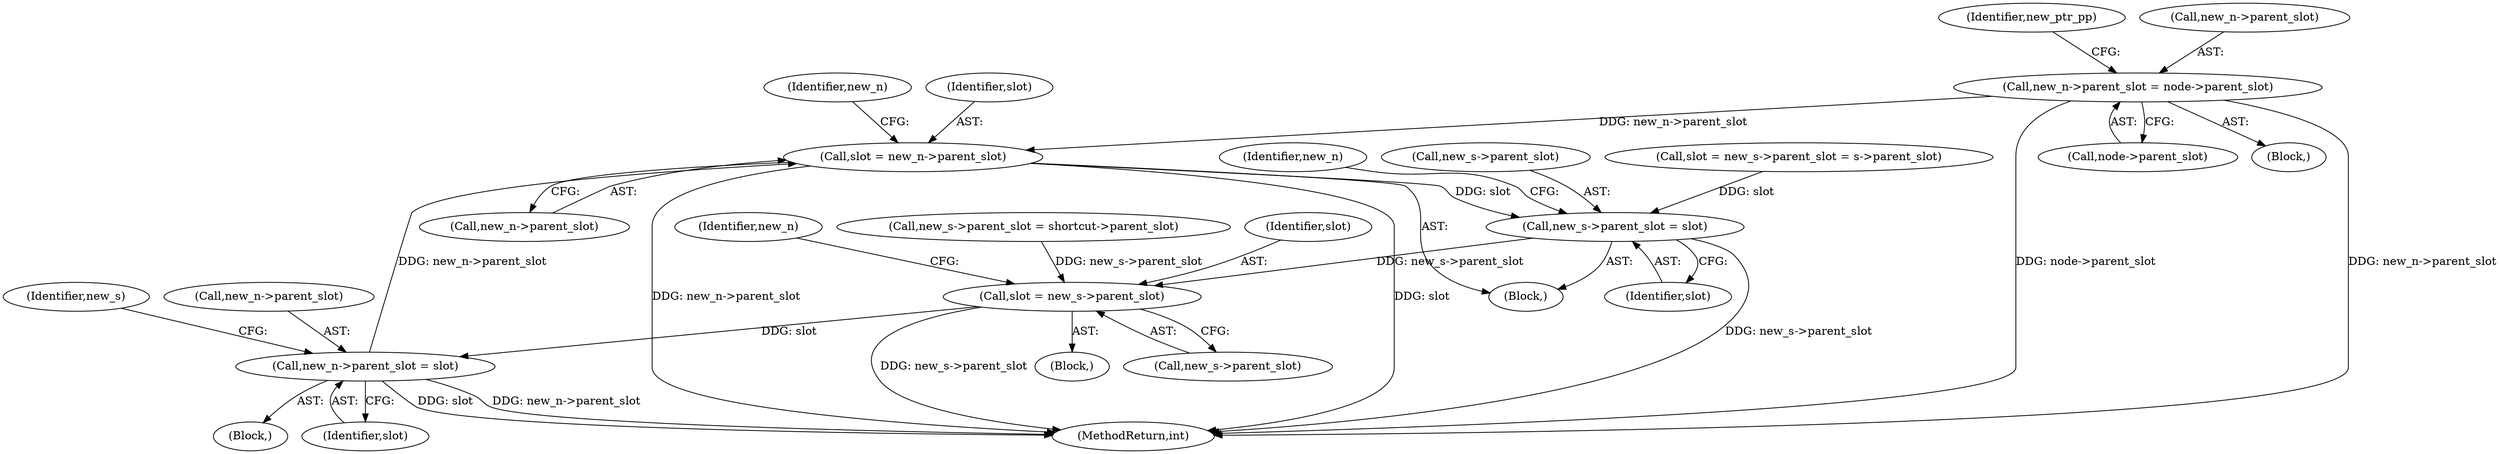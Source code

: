 digraph "0_linux_95389b08d93d5c06ec63ab49bd732b0069b7c35e@pointer" {
"1000304" [label="(Call,new_n->parent_slot = node->parent_slot)"];
"1000627" [label="(Call,slot = new_n->parent_slot)"];
"1000706" [label="(Call,new_s->parent_slot = slot)"];
"1000745" [label="(Call,slot = new_s->parent_slot)"];
"1000765" [label="(Call,new_n->parent_slot = slot)"];
"1000765" [label="(Call,new_n->parent_slot = slot)"];
"1000735" [label="(Block,)"];
"1000633" [label="(Identifier,new_n)"];
"1000256" [label="(Call,new_s->parent_slot = shortcut->parent_slot)"];
"1000747" [label="(Call,new_s->parent_slot)"];
"1000746" [label="(Identifier,slot)"];
"1000627" [label="(Call,slot = new_n->parent_slot)"];
"1000313" [label="(Identifier,new_ptr_pp)"];
"1000628" [label="(Identifier,slot)"];
"1000308" [label="(Call,node->parent_slot)"];
"1000882" [label="(MethodReturn,int)"];
"1000712" [label="(Identifier,new_n)"];
"1000305" [label="(Call,new_n->parent_slot)"];
"1000629" [label="(Call,new_n->parent_slot)"];
"1000707" [label="(Call,new_s->parent_slot)"];
"1000116" [label="(Block,)"];
"1000614" [label="(Block,)"];
"1000745" [label="(Call,slot = new_s->parent_slot)"];
"1000756" [label="(Block,)"];
"1000304" [label="(Call,new_n->parent_slot = node->parent_slot)"];
"1000766" [label="(Call,new_n->parent_slot)"];
"1000710" [label="(Identifier,slot)"];
"1000771" [label="(Identifier,new_s)"];
"1000672" [label="(Call,slot = new_s->parent_slot = s->parent_slot)"];
"1000706" [label="(Call,new_s->parent_slot = slot)"];
"1000753" [label="(Identifier,new_n)"];
"1000769" [label="(Identifier,slot)"];
"1000304" -> "1000116"  [label="AST: "];
"1000304" -> "1000308"  [label="CFG: "];
"1000305" -> "1000304"  [label="AST: "];
"1000308" -> "1000304"  [label="AST: "];
"1000313" -> "1000304"  [label="CFG: "];
"1000304" -> "1000882"  [label="DDG: new_n->parent_slot"];
"1000304" -> "1000882"  [label="DDG: node->parent_slot"];
"1000304" -> "1000627"  [label="DDG: new_n->parent_slot"];
"1000627" -> "1000614"  [label="AST: "];
"1000627" -> "1000629"  [label="CFG: "];
"1000628" -> "1000627"  [label="AST: "];
"1000629" -> "1000627"  [label="AST: "];
"1000633" -> "1000627"  [label="CFG: "];
"1000627" -> "1000882"  [label="DDG: new_n->parent_slot"];
"1000627" -> "1000882"  [label="DDG: slot"];
"1000765" -> "1000627"  [label="DDG: new_n->parent_slot"];
"1000627" -> "1000706"  [label="DDG: slot"];
"1000706" -> "1000614"  [label="AST: "];
"1000706" -> "1000710"  [label="CFG: "];
"1000707" -> "1000706"  [label="AST: "];
"1000710" -> "1000706"  [label="AST: "];
"1000712" -> "1000706"  [label="CFG: "];
"1000706" -> "1000882"  [label="DDG: new_s->parent_slot"];
"1000672" -> "1000706"  [label="DDG: slot"];
"1000706" -> "1000745"  [label="DDG: new_s->parent_slot"];
"1000745" -> "1000735"  [label="AST: "];
"1000745" -> "1000747"  [label="CFG: "];
"1000746" -> "1000745"  [label="AST: "];
"1000747" -> "1000745"  [label="AST: "];
"1000753" -> "1000745"  [label="CFG: "];
"1000745" -> "1000882"  [label="DDG: new_s->parent_slot"];
"1000256" -> "1000745"  [label="DDG: new_s->parent_slot"];
"1000745" -> "1000765"  [label="DDG: slot"];
"1000765" -> "1000756"  [label="AST: "];
"1000765" -> "1000769"  [label="CFG: "];
"1000766" -> "1000765"  [label="AST: "];
"1000769" -> "1000765"  [label="AST: "];
"1000771" -> "1000765"  [label="CFG: "];
"1000765" -> "1000882"  [label="DDG: slot"];
"1000765" -> "1000882"  [label="DDG: new_n->parent_slot"];
}
